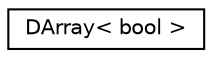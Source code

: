 digraph "Graphical Class Hierarchy"
{
 // LATEX_PDF_SIZE
  edge [fontname="Helvetica",fontsize="10",labelfontname="Helvetica",labelfontsize="10"];
  node [fontname="Helvetica",fontsize="10",shape=record];
  rankdir="LR";
  Node0 [label="DArray\< bool \>",height=0.2,width=0.4,color="black", fillcolor="white", style="filled",URL="$classDArray.html",tooltip=" "];
}
